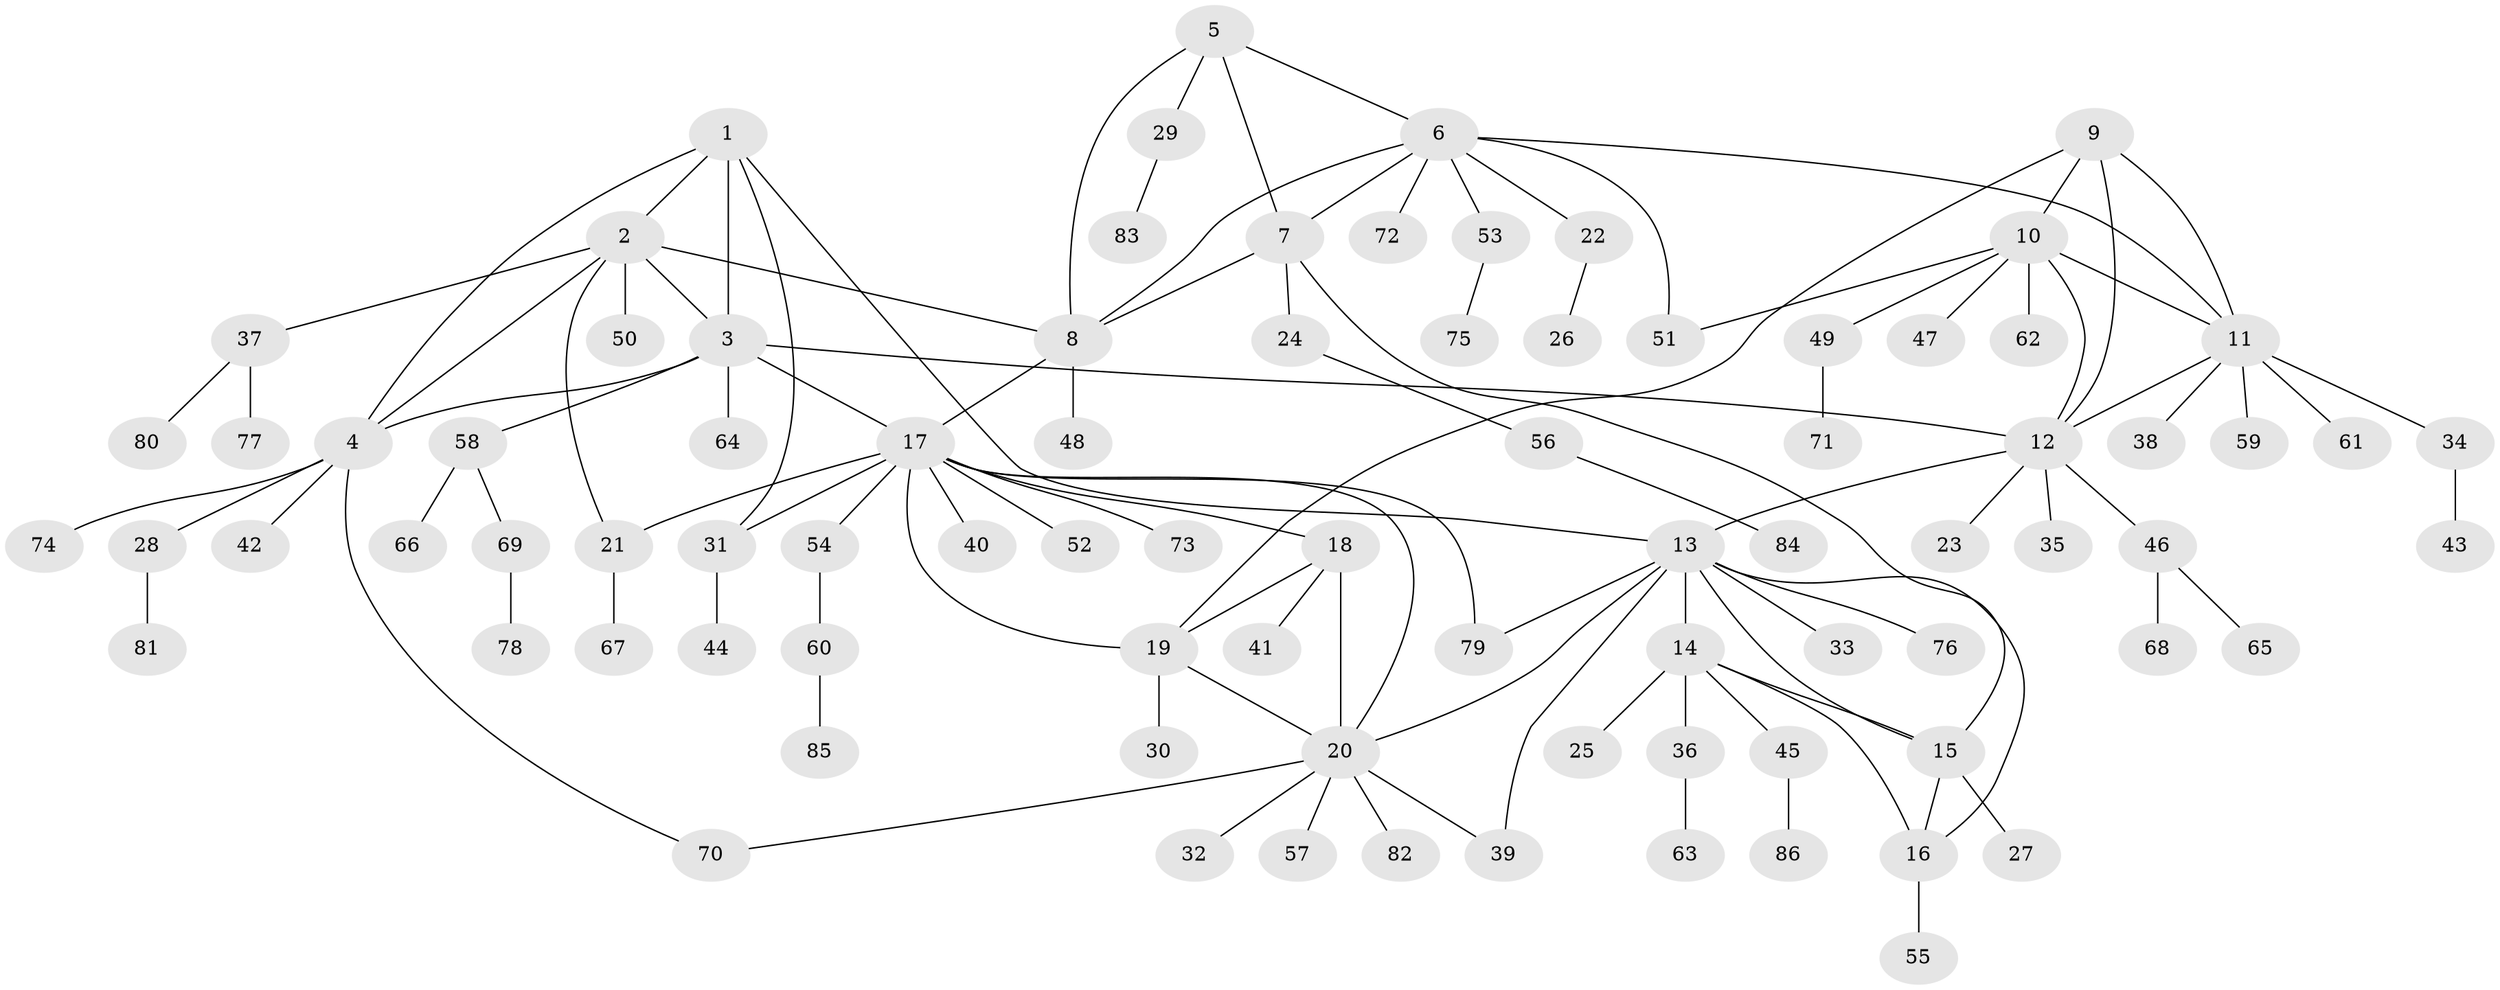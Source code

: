 // coarse degree distribution, {5: 0.17142857142857143, 6: 0.11428571428571428, 4: 0.08571428571428572, 8: 0.02857142857142857, 3: 0.05714285714285714, 9: 0.02857142857142857, 2: 0.14285714285714285, 1: 0.37142857142857144}
// Generated by graph-tools (version 1.1) at 2025/52/03/04/25 22:52:32]
// undirected, 86 vertices, 112 edges
graph export_dot {
  node [color=gray90,style=filled];
  1;
  2;
  3;
  4;
  5;
  6;
  7;
  8;
  9;
  10;
  11;
  12;
  13;
  14;
  15;
  16;
  17;
  18;
  19;
  20;
  21;
  22;
  23;
  24;
  25;
  26;
  27;
  28;
  29;
  30;
  31;
  32;
  33;
  34;
  35;
  36;
  37;
  38;
  39;
  40;
  41;
  42;
  43;
  44;
  45;
  46;
  47;
  48;
  49;
  50;
  51;
  52;
  53;
  54;
  55;
  56;
  57;
  58;
  59;
  60;
  61;
  62;
  63;
  64;
  65;
  66;
  67;
  68;
  69;
  70;
  71;
  72;
  73;
  74;
  75;
  76;
  77;
  78;
  79;
  80;
  81;
  82;
  83;
  84;
  85;
  86;
  1 -- 2;
  1 -- 3;
  1 -- 4;
  1 -- 13;
  1 -- 31;
  2 -- 3;
  2 -- 4;
  2 -- 8;
  2 -- 21;
  2 -- 37;
  2 -- 50;
  3 -- 4;
  3 -- 12;
  3 -- 17;
  3 -- 58;
  3 -- 64;
  4 -- 28;
  4 -- 42;
  4 -- 70;
  4 -- 74;
  5 -- 6;
  5 -- 7;
  5 -- 8;
  5 -- 29;
  6 -- 7;
  6 -- 8;
  6 -- 11;
  6 -- 22;
  6 -- 51;
  6 -- 53;
  6 -- 72;
  7 -- 8;
  7 -- 15;
  7 -- 24;
  8 -- 17;
  8 -- 48;
  9 -- 10;
  9 -- 11;
  9 -- 12;
  9 -- 19;
  10 -- 11;
  10 -- 12;
  10 -- 47;
  10 -- 49;
  10 -- 51;
  10 -- 62;
  11 -- 12;
  11 -- 34;
  11 -- 38;
  11 -- 59;
  11 -- 61;
  12 -- 13;
  12 -- 23;
  12 -- 35;
  12 -- 46;
  13 -- 14;
  13 -- 15;
  13 -- 16;
  13 -- 20;
  13 -- 33;
  13 -- 39;
  13 -- 76;
  13 -- 79;
  14 -- 15;
  14 -- 16;
  14 -- 25;
  14 -- 36;
  14 -- 45;
  15 -- 16;
  15 -- 27;
  16 -- 55;
  17 -- 18;
  17 -- 19;
  17 -- 20;
  17 -- 21;
  17 -- 31;
  17 -- 40;
  17 -- 52;
  17 -- 54;
  17 -- 73;
  17 -- 79;
  18 -- 19;
  18 -- 20;
  18 -- 41;
  19 -- 20;
  19 -- 30;
  20 -- 32;
  20 -- 39;
  20 -- 57;
  20 -- 70;
  20 -- 82;
  21 -- 67;
  22 -- 26;
  24 -- 56;
  28 -- 81;
  29 -- 83;
  31 -- 44;
  34 -- 43;
  36 -- 63;
  37 -- 77;
  37 -- 80;
  45 -- 86;
  46 -- 65;
  46 -- 68;
  49 -- 71;
  53 -- 75;
  54 -- 60;
  56 -- 84;
  58 -- 66;
  58 -- 69;
  60 -- 85;
  69 -- 78;
}
